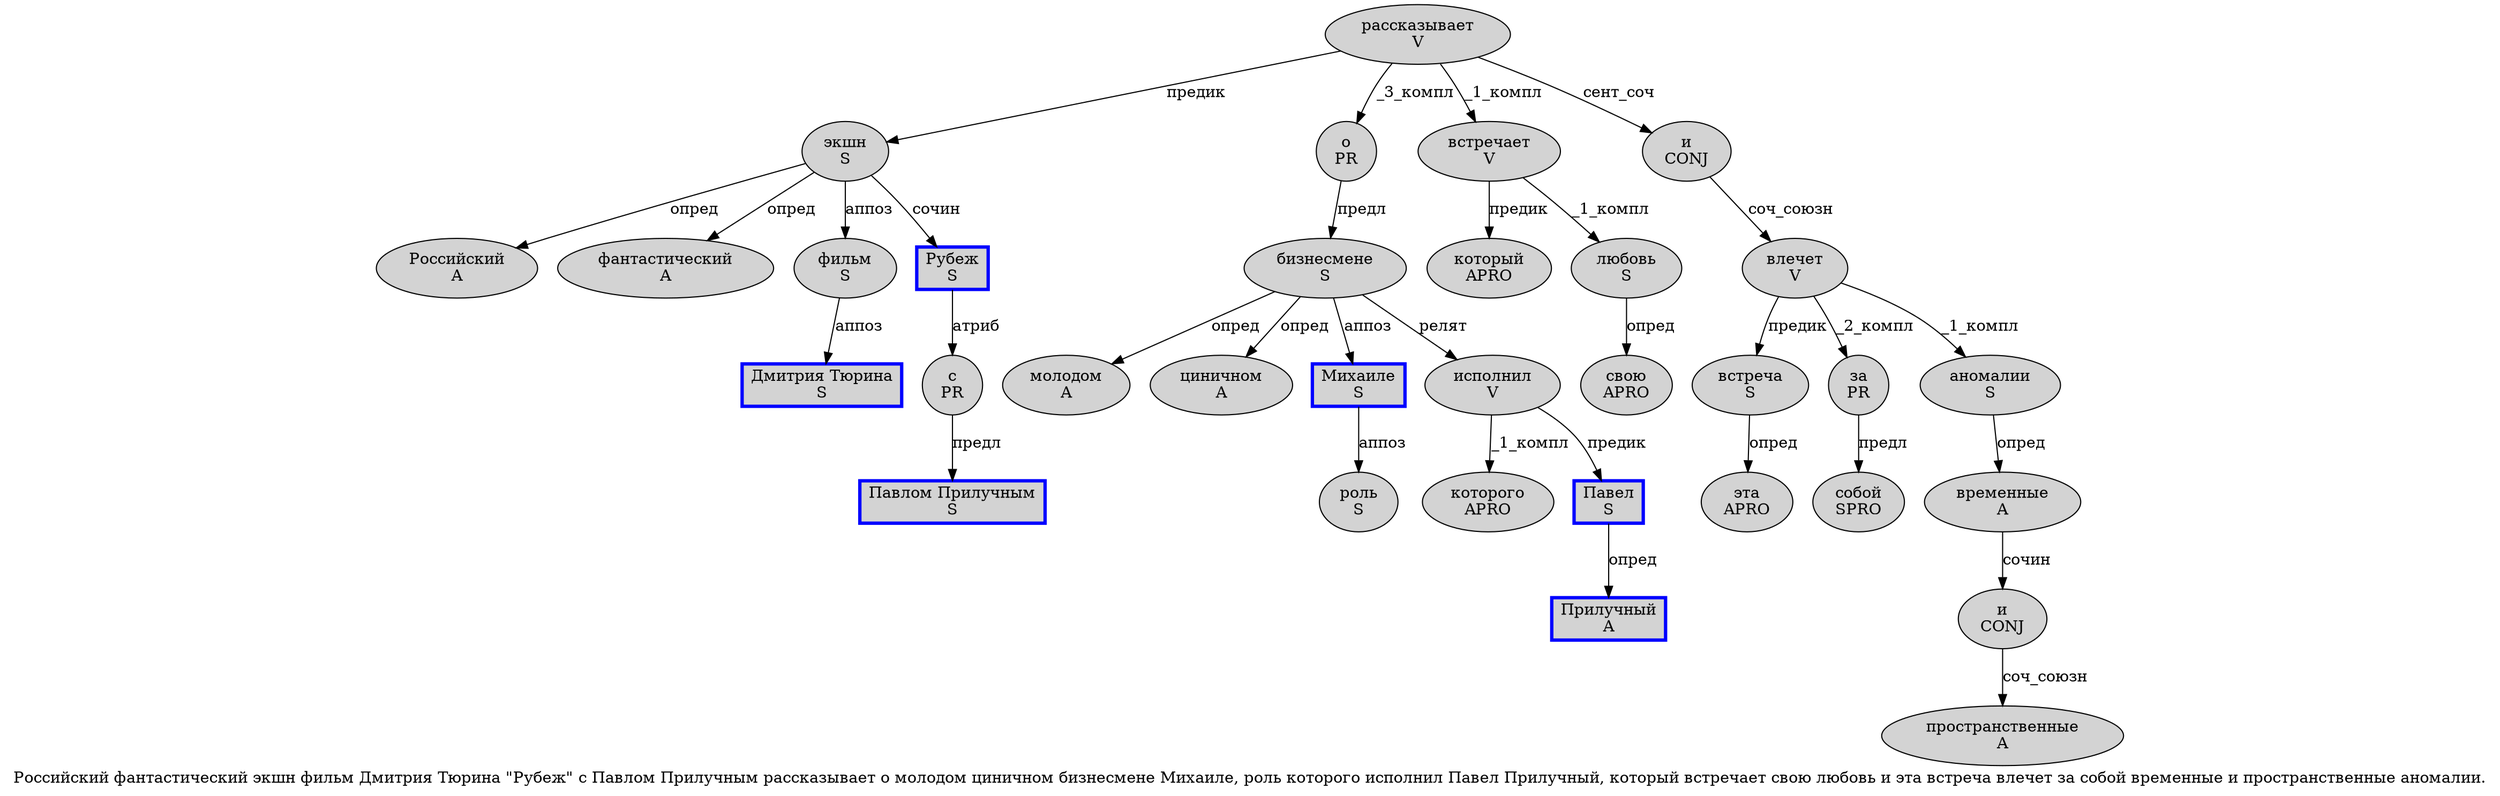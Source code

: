 digraph SENTENCE_1656 {
	graph [label="Российский фантастический экшн фильм Дмитрия Тюрина \"Рубеж\" с Павлом Прилучным рассказывает о молодом циничном бизнесмене Михаиле, роль которого исполнил Павел Прилучный, который встречает свою любовь и эта встреча влечет за собой временные и пространственные аномалии."]
	node [style=filled]
		0 [label="Российский
A" color="" fillcolor=lightgray penwidth=1 shape=ellipse]
		1 [label="фантастический
A" color="" fillcolor=lightgray penwidth=1 shape=ellipse]
		2 [label="экшн
S" color="" fillcolor=lightgray penwidth=1 shape=ellipse]
		3 [label="фильм
S" color="" fillcolor=lightgray penwidth=1 shape=ellipse]
		4 [label="Дмитрия Тюрина
S" color=blue fillcolor=lightgray penwidth=3 shape=box]
		6 [label="Рубеж
S" color=blue fillcolor=lightgray penwidth=3 shape=box]
		8 [label="с
PR" color="" fillcolor=lightgray penwidth=1 shape=ellipse]
		9 [label="Павлом Прилучным
S" color=blue fillcolor=lightgray penwidth=3 shape=box]
		10 [label="рассказывает
V" color="" fillcolor=lightgray penwidth=1 shape=ellipse]
		11 [label="о
PR" color="" fillcolor=lightgray penwidth=1 shape=ellipse]
		12 [label="молодом
A" color="" fillcolor=lightgray penwidth=1 shape=ellipse]
		13 [label="циничном
A" color="" fillcolor=lightgray penwidth=1 shape=ellipse]
		14 [label="бизнесмене
S" color="" fillcolor=lightgray penwidth=1 shape=ellipse]
		15 [label="Михаиле
S" color=blue fillcolor=lightgray penwidth=3 shape=box]
		17 [label="роль
S" color="" fillcolor=lightgray penwidth=1 shape=ellipse]
		18 [label="которого
APRO" color="" fillcolor=lightgray penwidth=1 shape=ellipse]
		19 [label="исполнил
V" color="" fillcolor=lightgray penwidth=1 shape=ellipse]
		20 [label="Павел
S" color=blue fillcolor=lightgray penwidth=3 shape=box]
		21 [label="Прилучный
A" color=blue fillcolor=lightgray penwidth=3 shape=box]
		23 [label="который
APRO" color="" fillcolor=lightgray penwidth=1 shape=ellipse]
		24 [label="встречает
V" color="" fillcolor=lightgray penwidth=1 shape=ellipse]
		25 [label="свою
APRO" color="" fillcolor=lightgray penwidth=1 shape=ellipse]
		26 [label="любовь
S" color="" fillcolor=lightgray penwidth=1 shape=ellipse]
		27 [label="и
CONJ" color="" fillcolor=lightgray penwidth=1 shape=ellipse]
		28 [label="эта
APRO" color="" fillcolor=lightgray penwidth=1 shape=ellipse]
		29 [label="встреча
S" color="" fillcolor=lightgray penwidth=1 shape=ellipse]
		30 [label="влечет
V" color="" fillcolor=lightgray penwidth=1 shape=ellipse]
		31 [label="за
PR" color="" fillcolor=lightgray penwidth=1 shape=ellipse]
		32 [label="собой
SPRO" color="" fillcolor=lightgray penwidth=1 shape=ellipse]
		33 [label="временные
A" color="" fillcolor=lightgray penwidth=1 shape=ellipse]
		34 [label="и
CONJ" color="" fillcolor=lightgray penwidth=1 shape=ellipse]
		35 [label="пространственные
A" color="" fillcolor=lightgray penwidth=1 shape=ellipse]
		36 [label="аномалии
S" color="" fillcolor=lightgray penwidth=1 shape=ellipse]
			8 -> 9 [label="предл"]
			27 -> 30 [label="соч_союзн"]
			31 -> 32 [label="предл"]
			10 -> 2 [label="предик"]
			10 -> 11 [label="_3_компл"]
			10 -> 24 [label="_1_компл"]
			10 -> 27 [label="сент_соч"]
			3 -> 4 [label="аппоз"]
			14 -> 12 [label="опред"]
			14 -> 13 [label="опред"]
			14 -> 15 [label="аппоз"]
			14 -> 19 [label="релят"]
			15 -> 17 [label="аппоз"]
			19 -> 18 [label="_1_компл"]
			19 -> 20 [label="предик"]
			20 -> 21 [label="опред"]
			2 -> 0 [label="опред"]
			2 -> 1 [label="опред"]
			2 -> 3 [label="аппоз"]
			2 -> 6 [label="сочин"]
			11 -> 14 [label="предл"]
			33 -> 34 [label="сочин"]
			36 -> 33 [label="опред"]
			6 -> 8 [label="атриб"]
			26 -> 25 [label="опред"]
			29 -> 28 [label="опред"]
			30 -> 29 [label="предик"]
			30 -> 31 [label="_2_компл"]
			30 -> 36 [label="_1_компл"]
			24 -> 23 [label="предик"]
			24 -> 26 [label="_1_компл"]
			34 -> 35 [label="соч_союзн"]
}